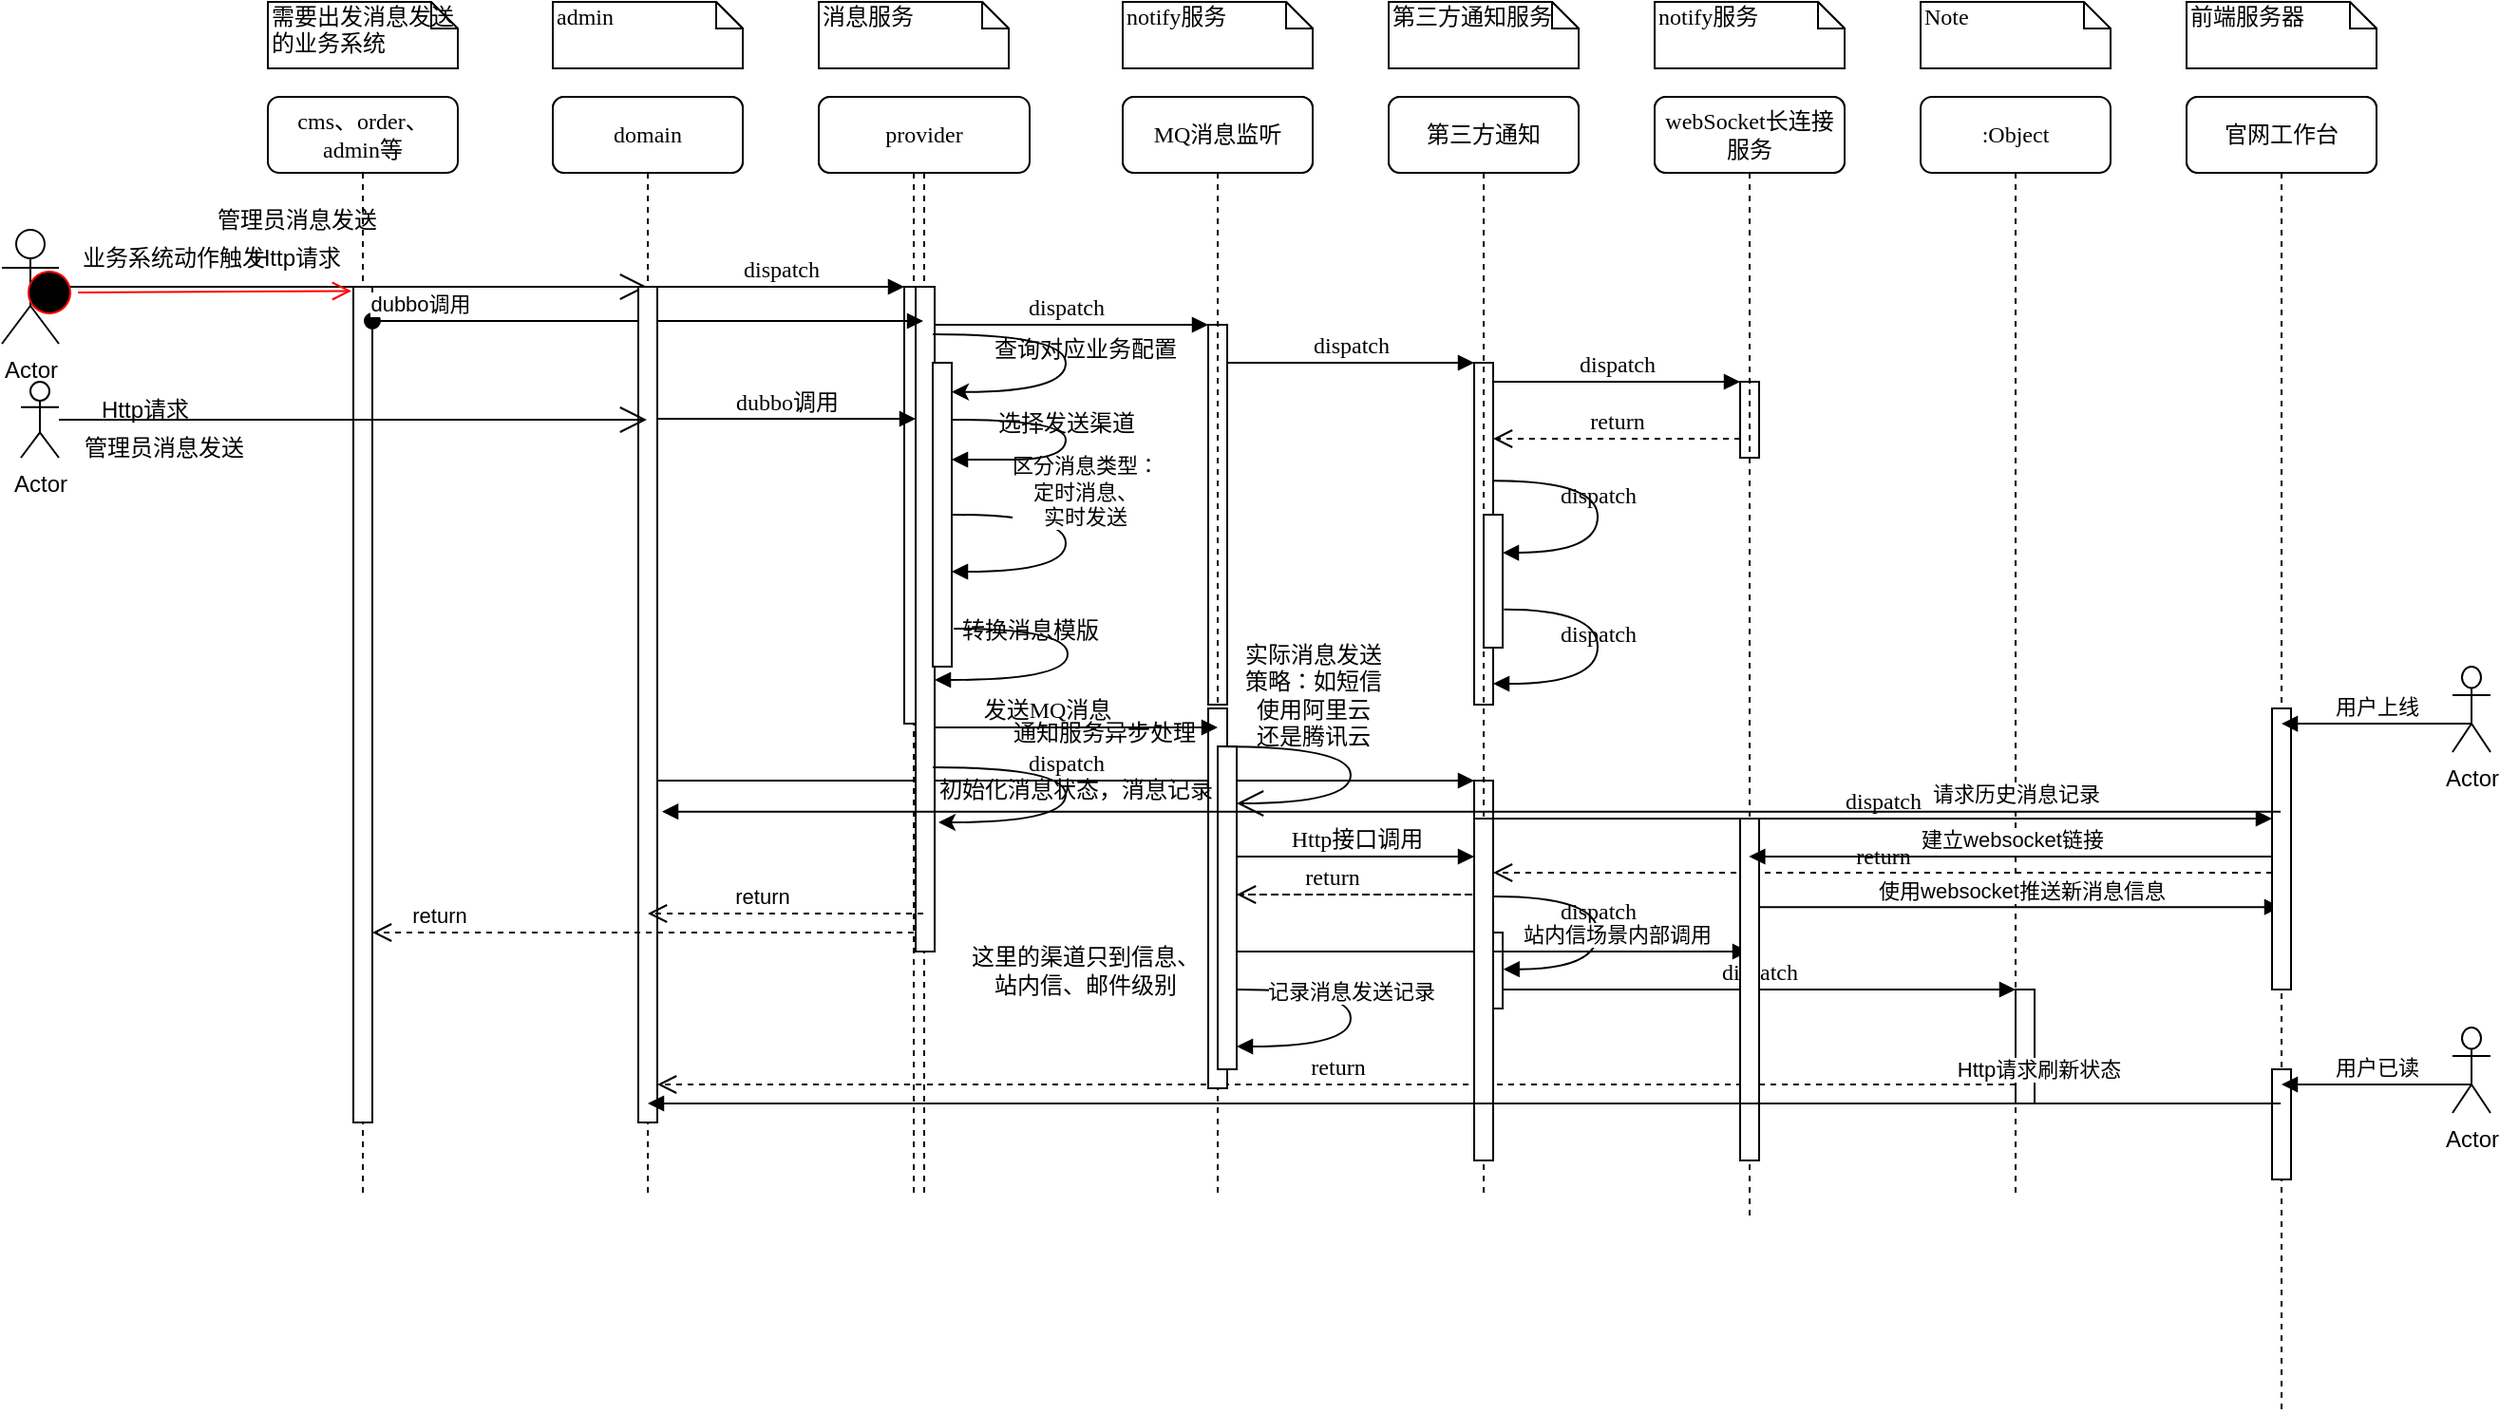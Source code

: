 <mxfile version="22.0.8" type="github">
  <diagram name="Page-1" id="13e1069c-82ec-6db2-03f1-153e76fe0fe0">
    <mxGraphModel dx="2534" dy="822" grid="1" gridSize="10" guides="1" tooltips="1" connect="1" arrows="1" fold="1" page="1" pageScale="1" pageWidth="1100" pageHeight="850" background="none" math="0" shadow="0">
      <root>
        <mxCell id="0" />
        <mxCell id="1" parent="0" />
        <mxCell id="7baba1c4bc27f4b0-2" value=":Object" style="shape=umlLifeline;perimeter=lifelinePerimeter;whiteSpace=wrap;html=1;container=1;collapsible=0;recursiveResize=0;outlineConnect=0;rounded=1;shadow=0;comic=0;labelBackgroundColor=none;strokeWidth=1;fontFamily=Verdana;fontSize=12;align=center;" parent="1" vertex="1">
          <mxGeometry x="240" y="80" width="100" height="580" as="geometry" />
        </mxCell>
        <mxCell id="7baba1c4bc27f4b0-10" value="" style="html=1;points=[];perimeter=orthogonalPerimeter;rounded=0;shadow=0;comic=0;labelBackgroundColor=none;strokeWidth=1;fontFamily=Verdana;fontSize=12;align=center;" parent="7baba1c4bc27f4b0-2" vertex="1">
          <mxGeometry x="45" y="100" width="10" height="230" as="geometry" />
        </mxCell>
        <mxCell id="7baba1c4bc27f4b0-3" value=":Object" style="shape=umlLifeline;perimeter=lifelinePerimeter;whiteSpace=wrap;html=1;container=1;collapsible=0;recursiveResize=0;outlineConnect=0;rounded=1;shadow=0;comic=0;labelBackgroundColor=none;strokeWidth=1;fontFamily=Verdana;fontSize=12;align=center;" parent="1" vertex="1">
          <mxGeometry x="400" y="80" width="100" height="580" as="geometry" />
        </mxCell>
        <mxCell id="7baba1c4bc27f4b0-13" value="" style="html=1;points=[];perimeter=orthogonalPerimeter;rounded=0;shadow=0;comic=0;labelBackgroundColor=none;strokeWidth=1;fontFamily=Verdana;fontSize=12;align=center;" parent="7baba1c4bc27f4b0-3" vertex="1">
          <mxGeometry x="45" y="120" width="10" height="200" as="geometry" />
        </mxCell>
        <mxCell id="7baba1c4bc27f4b0-4" value=":Object" style="shape=umlLifeline;perimeter=lifelinePerimeter;whiteSpace=wrap;html=1;container=1;collapsible=0;recursiveResize=0;outlineConnect=0;rounded=1;shadow=0;comic=0;labelBackgroundColor=none;strokeWidth=1;fontFamily=Verdana;fontSize=12;align=center;" parent="1" vertex="1">
          <mxGeometry x="540" y="80" width="100" height="580" as="geometry" />
        </mxCell>
        <mxCell id="7baba1c4bc27f4b0-5" value=":Object" style="shape=umlLifeline;perimeter=lifelinePerimeter;whiteSpace=wrap;html=1;container=1;collapsible=0;recursiveResize=0;outlineConnect=0;rounded=1;shadow=0;comic=0;labelBackgroundColor=none;strokeWidth=1;fontFamily=Verdana;fontSize=12;align=center;" parent="1" vertex="1">
          <mxGeometry x="680" y="80" width="100" height="580" as="geometry" />
        </mxCell>
        <mxCell id="7baba1c4bc27f4b0-6" value=":Object" style="shape=umlLifeline;perimeter=lifelinePerimeter;whiteSpace=wrap;html=1;container=1;collapsible=0;recursiveResize=0;outlineConnect=0;rounded=1;shadow=0;comic=0;labelBackgroundColor=none;strokeWidth=1;fontFamily=Verdana;fontSize=12;align=center;" parent="1" vertex="1">
          <mxGeometry x="820" y="80" width="100" height="580" as="geometry" />
        </mxCell>
        <mxCell id="7baba1c4bc27f4b0-7" value=":Object" style="shape=umlLifeline;perimeter=lifelinePerimeter;whiteSpace=wrap;html=1;container=1;collapsible=0;recursiveResize=0;outlineConnect=0;rounded=1;shadow=0;comic=0;labelBackgroundColor=none;strokeWidth=1;fontFamily=Verdana;fontSize=12;align=center;" parent="1" vertex="1">
          <mxGeometry x="960" y="80" width="100" height="580" as="geometry" />
        </mxCell>
        <mxCell id="7baba1c4bc27f4b0-8" value="domain" style="shape=umlLifeline;perimeter=lifelinePerimeter;whiteSpace=wrap;html=1;container=1;collapsible=0;recursiveResize=0;outlineConnect=0;rounded=1;shadow=0;comic=0;labelBackgroundColor=none;strokeWidth=1;fontFamily=Verdana;fontSize=12;align=center;" parent="1" vertex="1">
          <mxGeometry x="100" y="80" width="100" height="580" as="geometry" />
        </mxCell>
        <mxCell id="7baba1c4bc27f4b0-9" value="" style="html=1;points=[];perimeter=orthogonalPerimeter;rounded=0;shadow=0;comic=0;labelBackgroundColor=none;strokeWidth=1;fontFamily=Verdana;fontSize=12;align=center;" parent="7baba1c4bc27f4b0-8" vertex="1">
          <mxGeometry x="45" y="100" width="10" height="440" as="geometry" />
        </mxCell>
        <mxCell id="7baba1c4bc27f4b0-16" value="" style="html=1;points=[];perimeter=orthogonalPerimeter;rounded=0;shadow=0;comic=0;labelBackgroundColor=none;strokeWidth=1;fontFamily=Verdana;fontSize=12;align=center;" parent="1" vertex="1">
          <mxGeometry x="585" y="220" width="10" height="180" as="geometry" />
        </mxCell>
        <mxCell id="7baba1c4bc27f4b0-17" value="dispatch" style="html=1;verticalAlign=bottom;endArrow=block;labelBackgroundColor=none;fontFamily=Verdana;fontSize=12;edgeStyle=elbowEdgeStyle;elbow=vertical;" parent="1" source="7baba1c4bc27f4b0-13" target="7baba1c4bc27f4b0-16" edge="1">
          <mxGeometry relative="1" as="geometry">
            <mxPoint x="510" y="220" as="sourcePoint" />
            <Array as="points">
              <mxPoint x="460" y="220" />
            </Array>
          </mxGeometry>
        </mxCell>
        <mxCell id="7baba1c4bc27f4b0-19" value="" style="html=1;points=[];perimeter=orthogonalPerimeter;rounded=0;shadow=0;comic=0;labelBackgroundColor=none;strokeWidth=1;fontFamily=Verdana;fontSize=12;align=center;" parent="1" vertex="1">
          <mxGeometry x="725" y="230" width="10" height="40" as="geometry" />
        </mxCell>
        <mxCell id="7baba1c4bc27f4b0-20" value="dispatch" style="html=1;verticalAlign=bottom;endArrow=block;entryX=0;entryY=0;labelBackgroundColor=none;fontFamily=Verdana;fontSize=12;edgeStyle=elbowEdgeStyle;elbow=vertical;" parent="1" source="7baba1c4bc27f4b0-16" target="7baba1c4bc27f4b0-19" edge="1">
          <mxGeometry relative="1" as="geometry">
            <mxPoint x="650" y="230" as="sourcePoint" />
          </mxGeometry>
        </mxCell>
        <mxCell id="7baba1c4bc27f4b0-21" value="return" style="html=1;verticalAlign=bottom;endArrow=open;dashed=1;endSize=8;labelBackgroundColor=none;fontFamily=Verdana;fontSize=12;edgeStyle=elbowEdgeStyle;elbow=vertical;" parent="1" source="7baba1c4bc27f4b0-19" target="7baba1c4bc27f4b0-16" edge="1">
          <mxGeometry relative="1" as="geometry">
            <mxPoint x="650" y="306" as="targetPoint" />
            <Array as="points">
              <mxPoint x="670" y="260" />
              <mxPoint x="700" y="260" />
            </Array>
          </mxGeometry>
        </mxCell>
        <mxCell id="7baba1c4bc27f4b0-22" value="" style="html=1;points=[];perimeter=orthogonalPerimeter;rounded=0;shadow=0;comic=0;labelBackgroundColor=none;strokeWidth=1;fontFamily=Verdana;fontSize=12;align=center;" parent="1" vertex="1">
          <mxGeometry x="585" y="440" width="10" height="140" as="geometry" />
        </mxCell>
        <mxCell id="7baba1c4bc27f4b0-23" value="dispatch" style="html=1;verticalAlign=bottom;endArrow=block;entryX=0;entryY=0;labelBackgroundColor=none;fontFamily=Verdana;fontSize=12;" parent="1" source="7baba1c4bc27f4b0-9" target="7baba1c4bc27f4b0-22" edge="1">
          <mxGeometry relative="1" as="geometry">
            <mxPoint x="510" y="420" as="sourcePoint" />
          </mxGeometry>
        </mxCell>
        <mxCell id="7baba1c4bc27f4b0-25" value="" style="html=1;points=[];perimeter=orthogonalPerimeter;rounded=0;shadow=0;comic=0;labelBackgroundColor=none;strokeColor=#000000;strokeWidth=1;fillColor=#FFFFFF;fontFamily=Verdana;fontSize=12;fontColor=#000000;align=center;" parent="1" vertex="1">
          <mxGeometry x="1005" y="460" width="10" height="30" as="geometry" />
        </mxCell>
        <mxCell id="7baba1c4bc27f4b0-26" value="dispatch" style="html=1;verticalAlign=bottom;endArrow=block;entryX=0;entryY=0;labelBackgroundColor=none;fontFamily=Verdana;fontSize=12;" parent="1" source="7baba1c4bc27f4b0-22" target="7baba1c4bc27f4b0-25" edge="1">
          <mxGeometry relative="1" as="geometry">
            <mxPoint x="930" y="340" as="sourcePoint" />
          </mxGeometry>
        </mxCell>
        <mxCell id="7baba1c4bc27f4b0-27" value="return" style="html=1;verticalAlign=bottom;endArrow=open;dashed=1;endSize=8;exitX=0;exitY=0.95;labelBackgroundColor=none;fontFamily=Verdana;fontSize=12;" parent="1" source="7baba1c4bc27f4b0-25" target="7baba1c4bc27f4b0-22" edge="1">
          <mxGeometry relative="1" as="geometry">
            <mxPoint x="930" y="416" as="targetPoint" />
          </mxGeometry>
        </mxCell>
        <mxCell id="7baba1c4bc27f4b0-28" value="" style="html=1;points=[];perimeter=orthogonalPerimeter;rounded=0;shadow=0;comic=0;labelBackgroundColor=none;strokeWidth=1;fontFamily=Verdana;fontSize=12;align=center;" parent="1" vertex="1">
          <mxGeometry x="870" y="550" width="10" height="60" as="geometry" />
        </mxCell>
        <mxCell id="7baba1c4bc27f4b0-29" value="dispatch" style="html=1;verticalAlign=bottom;endArrow=block;entryX=0;entryY=0;labelBackgroundColor=none;fontFamily=Verdana;fontSize=12;edgeStyle=elbowEdgeStyle;elbow=vertical;" parent="1" source="7baba1c4bc27f4b0-37" target="7baba1c4bc27f4b0-28" edge="1">
          <mxGeometry relative="1" as="geometry">
            <mxPoint x="800" y="550" as="sourcePoint" />
          </mxGeometry>
        </mxCell>
        <mxCell id="7baba1c4bc27f4b0-30" value="return" style="html=1;verticalAlign=bottom;endArrow=open;dashed=1;endSize=8;labelBackgroundColor=none;fontFamily=Verdana;fontSize=12;edgeStyle=elbowEdgeStyle;elbow=vertical;" parent="1" source="7baba1c4bc27f4b0-28" target="7baba1c4bc27f4b0-9" edge="1">
          <mxGeometry relative="1" as="geometry">
            <mxPoint x="800" y="626" as="targetPoint" />
            <Array as="points">
              <mxPoint x="570" y="600" />
            </Array>
          </mxGeometry>
        </mxCell>
        <mxCell id="7baba1c4bc27f4b0-11" value="dispatch" style="html=1;verticalAlign=bottom;endArrow=block;entryX=0;entryY=0;labelBackgroundColor=none;fontFamily=Verdana;fontSize=12;edgeStyle=elbowEdgeStyle;elbow=vertical;" parent="1" source="7baba1c4bc27f4b0-9" target="7baba1c4bc27f4b0-10" edge="1">
          <mxGeometry relative="1" as="geometry">
            <mxPoint x="220" y="190" as="sourcePoint" />
          </mxGeometry>
        </mxCell>
        <mxCell id="7baba1c4bc27f4b0-14" value="dispatch" style="html=1;verticalAlign=bottom;endArrow=block;entryX=0;entryY=0;labelBackgroundColor=none;fontFamily=Verdana;fontSize=12;edgeStyle=elbowEdgeStyle;elbow=vertical;" parent="1" source="7baba1c4bc27f4b0-10" target="7baba1c4bc27f4b0-13" edge="1">
          <mxGeometry relative="1" as="geometry">
            <mxPoint x="370" y="200" as="sourcePoint" />
          </mxGeometry>
        </mxCell>
        <mxCell id="7baba1c4bc27f4b0-34" value="" style="html=1;points=[];perimeter=orthogonalPerimeter;rounded=0;shadow=0;comic=0;labelBackgroundColor=none;strokeWidth=1;fontFamily=Verdana;fontSize=12;align=center;" parent="1" vertex="1">
          <mxGeometry x="590" y="300" width="10" height="70" as="geometry" />
        </mxCell>
        <mxCell id="7baba1c4bc27f4b0-35" value="dispatch" style="html=1;verticalAlign=bottom;endArrow=block;labelBackgroundColor=none;fontFamily=Verdana;fontSize=12;elbow=vertical;edgeStyle=orthogonalEdgeStyle;curved=1;entryX=1;entryY=0.286;entryPerimeter=0;exitX=1.038;exitY=0.345;exitPerimeter=0;" parent="1" source="7baba1c4bc27f4b0-16" target="7baba1c4bc27f4b0-34" edge="1">
          <mxGeometry relative="1" as="geometry">
            <mxPoint x="465" y="230" as="sourcePoint" />
            <mxPoint x="595" y="230" as="targetPoint" />
            <Array as="points">
              <mxPoint x="650" y="282" />
              <mxPoint x="650" y="320" />
            </Array>
          </mxGeometry>
        </mxCell>
        <mxCell id="7baba1c4bc27f4b0-36" value="dispatch" style="html=1;verticalAlign=bottom;endArrow=block;labelBackgroundColor=none;fontFamily=Verdana;fontSize=12;elbow=vertical;edgeStyle=orthogonalEdgeStyle;curved=1;exitX=1.066;exitY=0.713;exitPerimeter=0;" parent="1" source="7baba1c4bc27f4b0-34" edge="1">
          <mxGeometry relative="1" as="geometry">
            <mxPoint x="610.333" y="350" as="sourcePoint" />
            <mxPoint x="595" y="389" as="targetPoint" />
            <Array as="points">
              <mxPoint x="650" y="350" />
              <mxPoint x="650" y="389" />
            </Array>
          </mxGeometry>
        </mxCell>
        <mxCell id="7baba1c4bc27f4b0-37" value="" style="html=1;points=[];perimeter=orthogonalPerimeter;rounded=0;shadow=0;comic=0;labelBackgroundColor=none;strokeWidth=1;fontFamily=Verdana;fontSize=12;align=center;" parent="1" vertex="1">
          <mxGeometry x="590" y="520" width="10" height="40" as="geometry" />
        </mxCell>
        <mxCell id="7baba1c4bc27f4b0-39" value="dispatch" style="html=1;verticalAlign=bottom;endArrow=block;labelBackgroundColor=none;fontFamily=Verdana;fontSize=12;elbow=vertical;edgeStyle=orthogonalEdgeStyle;curved=1;entryX=1;entryY=0.286;entryPerimeter=0;exitX=1.038;exitY=0.345;exitPerimeter=0;" parent="1" edge="1">
          <mxGeometry relative="1" as="geometry">
            <mxPoint x="595.333" y="501" as="sourcePoint" />
            <mxPoint x="600.333" y="539.333" as="targetPoint" />
            <Array as="points">
              <mxPoint x="650" y="501" />
              <mxPoint x="650" y="539" />
            </Array>
          </mxGeometry>
        </mxCell>
        <mxCell id="7baba1c4bc27f4b0-40" value="admin" style="shape=note;whiteSpace=wrap;html=1;size=14;verticalAlign=top;align=left;spacingTop=-6;rounded=0;shadow=0;comic=0;labelBackgroundColor=none;strokeWidth=1;fontFamily=Verdana;fontSize=12" parent="1" vertex="1">
          <mxGeometry x="100" y="30" width="100" height="35" as="geometry" />
        </mxCell>
        <mxCell id="7baba1c4bc27f4b0-41" value="Note" style="shape=note;whiteSpace=wrap;html=1;size=14;verticalAlign=top;align=left;spacingTop=-6;rounded=0;shadow=0;comic=0;labelBackgroundColor=none;strokeWidth=1;fontFamily=Verdana;fontSize=12" parent="1" vertex="1">
          <mxGeometry x="240" y="30" width="100" height="35" as="geometry" />
        </mxCell>
        <mxCell id="7baba1c4bc27f4b0-42" value="Note" style="shape=note;whiteSpace=wrap;html=1;size=14;verticalAlign=top;align=left;spacingTop=-6;rounded=0;shadow=0;comic=0;labelBackgroundColor=none;strokeWidth=1;fontFamily=Verdana;fontSize=12" parent="1" vertex="1">
          <mxGeometry x="400" y="30" width="100" height="35" as="geometry" />
        </mxCell>
        <mxCell id="7baba1c4bc27f4b0-43" value="Note" style="shape=note;whiteSpace=wrap;html=1;size=14;verticalAlign=top;align=left;spacingTop=-6;rounded=0;shadow=0;comic=0;labelBackgroundColor=none;strokeWidth=1;fontFamily=Verdana;fontSize=12" parent="1" vertex="1">
          <mxGeometry x="540" y="30" width="100" height="35" as="geometry" />
        </mxCell>
        <mxCell id="7baba1c4bc27f4b0-44" value="Note" style="shape=note;whiteSpace=wrap;html=1;size=14;verticalAlign=top;align=left;spacingTop=-6;rounded=0;shadow=0;comic=0;labelBackgroundColor=none;strokeWidth=1;fontFamily=Verdana;fontSize=12" parent="1" vertex="1">
          <mxGeometry x="680" y="30" width="100" height="35" as="geometry" />
        </mxCell>
        <mxCell id="7baba1c4bc27f4b0-45" value="Note" style="shape=note;whiteSpace=wrap;html=1;size=14;verticalAlign=top;align=left;spacingTop=-6;rounded=0;shadow=0;comic=0;labelBackgroundColor=none;strokeWidth=1;fontFamily=Verdana;fontSize=12" parent="1" vertex="1">
          <mxGeometry x="820" y="30" width="100" height="35" as="geometry" />
        </mxCell>
        <mxCell id="7baba1c4bc27f4b0-46" value="Note" style="shape=note;whiteSpace=wrap;html=1;size=14;verticalAlign=top;align=left;spacingTop=-6;rounded=0;shadow=0;comic=0;labelBackgroundColor=none;strokeWidth=1;fontFamily=Verdana;fontSize=12" parent="1" vertex="1">
          <mxGeometry x="960" y="30" width="100" height="35" as="geometry" />
        </mxCell>
        <mxCell id="wkQg6egY3d-qje_6DEGg-1" value="Actor" style="shape=umlActor;verticalLabelPosition=bottom;verticalAlign=top;html=1;outlineConnect=0;" parent="1" vertex="1">
          <mxGeometry x="-190" y="150" width="30" height="60" as="geometry" />
        </mxCell>
        <mxCell id="wkQg6egY3d-qje_6DEGg-2" value="" style="endArrow=open;endFill=1;endSize=12;html=1;rounded=0;" parent="1" source="wkQg6egY3d-qje_6DEGg-1" target="7baba1c4bc27f4b0-8" edge="1">
          <mxGeometry width="160" relative="1" as="geometry">
            <mxPoint x="470" y="410" as="sourcePoint" />
            <mxPoint x="630" y="410" as="targetPoint" />
          </mxGeometry>
        </mxCell>
        <mxCell id="wkQg6egY3d-qje_6DEGg-3" value="Http请求" style="text;html=1;align=center;verticalAlign=middle;resizable=0;points=[];autosize=1;strokeColor=none;fillColor=none;" parent="1" vertex="1">
          <mxGeometry x="-70" y="150" width="70" height="30" as="geometry" />
        </mxCell>
        <mxCell id="wkQg6egY3d-qje_6DEGg-4" value="管理员消息发送" style="text;html=1;align=center;verticalAlign=middle;resizable=0;points=[];autosize=1;strokeColor=none;fillColor=none;" parent="1" vertex="1">
          <mxGeometry x="-90" y="130" width="110" height="30" as="geometry" />
        </mxCell>
        <mxCell id="w4SQt5u3r4UfeE9VgCGU-1" value="区分消息类型：&lt;br&gt;定时消息、&lt;br&gt;实时发送" style="html=1;verticalAlign=bottom;endArrow=block;rounded=0;edgeStyle=orthogonalEdgeStyle;curved=1;" edge="1" parent="1">
          <mxGeometry x="-0.067" y="10" width="80" relative="1" as="geometry">
            <mxPoint x="310" y="300" as="sourcePoint" />
            <mxPoint x="310" y="330" as="targetPoint" />
            <Array as="points">
              <mxPoint x="370" y="300" />
              <mxPoint x="370" y="330" />
              <mxPoint x="310" y="330" />
            </Array>
            <mxPoint as="offset" />
          </mxGeometry>
        </mxCell>
        <mxCell id="w4SQt5u3r4UfeE9VgCGU-2" value="provider" style="shape=umlLifeline;perimeter=lifelinePerimeter;whiteSpace=wrap;html=1;container=1;collapsible=0;recursiveResize=0;outlineConnect=0;rounded=1;shadow=0;comic=0;labelBackgroundColor=none;strokeWidth=1;fontFamily=Verdana;fontSize=12;align=center;" vertex="1" parent="1">
          <mxGeometry x="240" y="80" width="111" height="580" as="geometry" />
        </mxCell>
        <mxCell id="w4SQt5u3r4UfeE9VgCGU-3" value="" style="html=1;points=[];perimeter=orthogonalPerimeter;rounded=0;shadow=0;comic=0;labelBackgroundColor=none;strokeWidth=1;fontFamily=Verdana;fontSize=12;align=center;" vertex="1" parent="w4SQt5u3r4UfeE9VgCGU-2">
          <mxGeometry x="51" y="100" width="10" height="350" as="geometry" />
        </mxCell>
        <mxCell id="w4SQt5u3r4UfeE9VgCGU-4" value="选择发送渠道" style="html=1;verticalAlign=bottom;endArrow=block;labelBackgroundColor=none;fontFamily=Verdana;fontSize=12;elbow=vertical;edgeStyle=orthogonalEdgeStyle;curved=1;" edge="1" parent="w4SQt5u3r4UfeE9VgCGU-2">
          <mxGeometry relative="1" as="geometry">
            <mxPoint x="70" y="170" as="sourcePoint" />
            <mxPoint x="70" y="191" as="targetPoint" />
            <Array as="points">
              <mxPoint x="130" y="170" />
              <mxPoint x="130" y="191" />
              <mxPoint x="72" y="191" />
            </Array>
          </mxGeometry>
        </mxCell>
        <mxCell id="w4SQt5u3r4UfeE9VgCGU-5" value="" style="endArrow=classic;html=1;rounded=0;edgeStyle=orthogonalEdgeStyle;curved=1;entryX=1;entryY=0.096;entryDx=0;entryDy=0;entryPerimeter=0;" edge="1" parent="w4SQt5u3r4UfeE9VgCGU-2" target="w4SQt5u3r4UfeE9VgCGU-6">
          <mxGeometry width="50" height="50" relative="1" as="geometry">
            <mxPoint x="60" y="125" as="sourcePoint" />
            <mxPoint x="60" y="154" as="targetPoint" />
            <Array as="points">
              <mxPoint x="130" y="125" />
              <mxPoint x="130" y="155" />
            </Array>
          </mxGeometry>
        </mxCell>
        <mxCell id="w4SQt5u3r4UfeE9VgCGU-6" value="" style="html=1;points=[];perimeter=orthogonalPerimeter;rounded=0;shadow=0;comic=0;labelBackgroundColor=none;strokeWidth=1;fontFamily=Verdana;fontSize=12;align=center;" vertex="1" parent="w4SQt5u3r4UfeE9VgCGU-2">
          <mxGeometry x="60" y="140" width="10" height="160" as="geometry" />
        </mxCell>
        <mxCell id="w4SQt5u3r4UfeE9VgCGU-7" value="转换消息模版" style="html=1;verticalAlign=bottom;endArrow=block;labelBackgroundColor=none;fontFamily=Verdana;fontSize=12;elbow=vertical;edgeStyle=orthogonalEdgeStyle;curved=1;" edge="1" parent="w4SQt5u3r4UfeE9VgCGU-2">
          <mxGeometry x="-0.49" y="-10" relative="1" as="geometry">
            <mxPoint x="71" y="280" as="sourcePoint" />
            <mxPoint x="61" y="307" as="targetPoint" />
            <Array as="points">
              <mxPoint x="131" y="280" />
              <mxPoint x="131" y="307" />
            </Array>
            <mxPoint as="offset" />
          </mxGeometry>
        </mxCell>
        <mxCell id="w4SQt5u3r4UfeE9VgCGU-8" value="MQ消息监听" style="shape=umlLifeline;perimeter=lifelinePerimeter;whiteSpace=wrap;html=1;container=1;collapsible=0;recursiveResize=0;outlineConnect=0;rounded=1;shadow=0;comic=0;labelBackgroundColor=none;strokeWidth=1;fontFamily=Verdana;fontSize=12;align=center;" vertex="1" parent="1">
          <mxGeometry x="400" y="80" width="100" height="580" as="geometry" />
        </mxCell>
        <mxCell id="w4SQt5u3r4UfeE9VgCGU-9" value="查询对应业务配置" style="text;html=1;align=center;verticalAlign=middle;resizable=0;points=[];autosize=1;strokeColor=none;fillColor=none;" vertex="1" parent="w4SQt5u3r4UfeE9VgCGU-8">
          <mxGeometry x="-80" y="118" width="120" height="30" as="geometry" />
        </mxCell>
        <mxCell id="w4SQt5u3r4UfeE9VgCGU-10" value="" style="endArrow=classic;html=1;rounded=0;edgeStyle=orthogonalEdgeStyle;curved=1;" edge="1" parent="w4SQt5u3r4UfeE9VgCGU-8">
          <mxGeometry width="50" height="50" relative="1" as="geometry">
            <mxPoint x="-100" y="353" as="sourcePoint" />
            <mxPoint x="-97" y="382" as="targetPoint" />
            <Array as="points">
              <mxPoint x="-30" y="353" />
              <mxPoint x="-30" y="382" />
            </Array>
          </mxGeometry>
        </mxCell>
        <mxCell id="w4SQt5u3r4UfeE9VgCGU-11" value="" style="html=1;points=[];perimeter=orthogonalPerimeter;rounded=0;shadow=0;comic=0;labelBackgroundColor=none;strokeWidth=1;fontFamily=Verdana;fontSize=12;align=center;" vertex="1" parent="w4SQt5u3r4UfeE9VgCGU-8">
          <mxGeometry x="45" y="322" width="10" height="200" as="geometry" />
        </mxCell>
        <mxCell id="w4SQt5u3r4UfeE9VgCGU-12" value="初始化消息状态，消息记录" style="text;html=1;align=center;verticalAlign=middle;resizable=0;points=[];autosize=1;strokeColor=none;fillColor=none;" vertex="1" parent="w4SQt5u3r4UfeE9VgCGU-8">
          <mxGeometry x="-110" y="350" width="170" height="30" as="geometry" />
        </mxCell>
        <mxCell id="w4SQt5u3r4UfeE9VgCGU-13" value="" style="html=1;points=[[0,0,0,0,5],[0,1,0,0,-5],[1,0,0,0,5],[1,1,0,0,-5]];perimeter=orthogonalPerimeter;outlineConnect=0;targetShapes=umlLifeline;portConstraint=eastwest;newEdgeStyle={&quot;curved&quot;:0,&quot;rounded&quot;:0};" vertex="1" parent="w4SQt5u3r4UfeE9VgCGU-8">
          <mxGeometry x="50" y="342" width="10" height="170" as="geometry" />
        </mxCell>
        <mxCell id="w4SQt5u3r4UfeE9VgCGU-14" value="" style="endArrow=open;endFill=1;endSize=12;html=1;rounded=0;edgeStyle=orthogonalEdgeStyle;curved=1;" edge="1" parent="w4SQt5u3r4UfeE9VgCGU-8" target="w4SQt5u3r4UfeE9VgCGU-13">
          <mxGeometry width="160" relative="1" as="geometry">
            <mxPoint x="50" y="342" as="sourcePoint" />
            <mxPoint x="210" y="342" as="targetPoint" />
            <Array as="points">
              <mxPoint x="120" y="342" />
              <mxPoint x="120" y="372" />
            </Array>
          </mxGeometry>
        </mxCell>
        <mxCell id="w4SQt5u3r4UfeE9VgCGU-15" value="发送MQ消息" style="html=1;verticalAlign=bottom;endArrow=block;labelBackgroundColor=none;fontFamily=Verdana;fontSize=12;edgeStyle=elbowEdgeStyle;elbow=horizontal;" edge="1" parent="w4SQt5u3r4UfeE9VgCGU-8">
          <mxGeometry x="-0.208" relative="1" as="geometry">
            <mxPoint x="-99" y="332" as="sourcePoint" />
            <mxPoint x="50" y="332" as="targetPoint" />
            <Array as="points">
              <mxPoint x="-30" y="332" />
            </Array>
            <mxPoint as="offset" />
          </mxGeometry>
        </mxCell>
        <mxCell id="w4SQt5u3r4UfeE9VgCGU-16" value="通知服务异步处理" style="text;html=1;align=center;verticalAlign=middle;resizable=0;points=[];autosize=1;strokeColor=none;fillColor=none;" vertex="1" parent="w4SQt5u3r4UfeE9VgCGU-8">
          <mxGeometry x="-70" y="320" width="120" height="30" as="geometry" />
        </mxCell>
        <mxCell id="w4SQt5u3r4UfeE9VgCGU-17" value="记录消息发送记录" style="html=1;verticalAlign=bottom;endArrow=block;curved=1;rounded=0;edgeStyle=orthogonalEdgeStyle;" edge="1" parent="w4SQt5u3r4UfeE9VgCGU-8">
          <mxGeometry x="-0.067" width="80" relative="1" as="geometry">
            <mxPoint x="60" y="470" as="sourcePoint" />
            <mxPoint x="60" y="500" as="targetPoint" />
            <Array as="points">
              <mxPoint x="120" y="470" />
              <mxPoint x="120" y="500" />
            </Array>
            <mxPoint as="offset" />
          </mxGeometry>
        </mxCell>
        <mxCell id="w4SQt5u3r4UfeE9VgCGU-18" value="站内信场景内部调用" style="html=1;verticalAlign=bottom;endArrow=block;curved=0;rounded=0;" edge="1" parent="w4SQt5u3r4UfeE9VgCGU-8" target="w4SQt5u3r4UfeE9VgCGU-22">
          <mxGeometry x="0.484" width="80" relative="1" as="geometry">
            <mxPoint x="60" y="450" as="sourcePoint" />
            <mxPoint x="140" y="450" as="targetPoint" />
            <mxPoint as="offset" />
          </mxGeometry>
        </mxCell>
        <mxCell id="w4SQt5u3r4UfeE9VgCGU-19" value="第三方通知" style="shape=umlLifeline;perimeter=lifelinePerimeter;whiteSpace=wrap;html=1;container=1;collapsible=0;recursiveResize=0;outlineConnect=0;rounded=1;shadow=0;comic=0;labelBackgroundColor=none;strokeWidth=1;fontFamily=Verdana;fontSize=12;align=center;" vertex="1" parent="1">
          <mxGeometry x="540" y="80" width="100" height="580" as="geometry" />
        </mxCell>
        <mxCell id="w4SQt5u3r4UfeE9VgCGU-20" value="" style="html=1;points=[];perimeter=orthogonalPerimeter;rounded=0;shadow=0;comic=0;labelBackgroundColor=none;strokeWidth=1;fontFamily=Verdana;fontSize=12;align=center;" vertex="1" parent="w4SQt5u3r4UfeE9VgCGU-19">
          <mxGeometry x="45" y="380" width="10" height="180" as="geometry" />
        </mxCell>
        <mxCell id="w4SQt5u3r4UfeE9VgCGU-21" value="实际消息发送&lt;br&gt;策略：如短信&lt;br&gt;使用阿里云&lt;br&gt;还是腾讯云" style="text;html=1;align=center;verticalAlign=middle;resizable=0;points=[];autosize=1;strokeColor=none;fillColor=none;" vertex="1" parent="w4SQt5u3r4UfeE9VgCGU-19">
          <mxGeometry x="-90" y="280" width="100" height="70" as="geometry" />
        </mxCell>
        <mxCell id="w4SQt5u3r4UfeE9VgCGU-22" value="webSocket长连接服务" style="shape=umlLifeline;perimeter=lifelinePerimeter;whiteSpace=wrap;html=1;container=1;collapsible=0;recursiveResize=0;outlineConnect=0;rounded=1;shadow=0;comic=0;labelBackgroundColor=none;strokeWidth=1;fontFamily=Verdana;fontSize=12;align=center;" vertex="1" parent="1">
          <mxGeometry x="680" y="80" width="100" height="590" as="geometry" />
        </mxCell>
        <mxCell id="w4SQt5u3r4UfeE9VgCGU-23" value="" style="html=1;points=[];perimeter=orthogonalPerimeter;rounded=0;shadow=0;comic=0;labelBackgroundColor=none;strokeWidth=1;fontFamily=Verdana;fontSize=12;align=center;" vertex="1" parent="w4SQt5u3r4UfeE9VgCGU-22">
          <mxGeometry x="45" y="380" width="10" height="180" as="geometry" />
        </mxCell>
        <mxCell id="w4SQt5u3r4UfeE9VgCGU-24" value="使用websocket推送新消息信息" style="html=1;verticalAlign=bottom;endArrow=block;curved=0;rounded=0;" edge="1" parent="w4SQt5u3r4UfeE9VgCGU-22" target="w4SQt5u3r4UfeE9VgCGU-28">
          <mxGeometry width="80" relative="1" as="geometry">
            <mxPoint x="55" y="426.58" as="sourcePoint" />
            <mxPoint x="135" y="426.58" as="targetPoint" />
          </mxGeometry>
        </mxCell>
        <mxCell id="w4SQt5u3r4UfeE9VgCGU-25" value="cms、order、admin等" style="shape=umlLifeline;perimeter=lifelinePerimeter;whiteSpace=wrap;html=1;container=1;collapsible=0;recursiveResize=0;outlineConnect=0;rounded=1;shadow=0;comic=0;labelBackgroundColor=none;strokeWidth=1;fontFamily=Verdana;fontSize=12;align=center;" vertex="1" parent="1">
          <mxGeometry x="-50" y="80" width="100" height="580" as="geometry" />
        </mxCell>
        <mxCell id="w4SQt5u3r4UfeE9VgCGU-26" value="" style="html=1;points=[];perimeter=orthogonalPerimeter;rounded=0;shadow=0;comic=0;labelBackgroundColor=none;strokeWidth=1;fontFamily=Verdana;fontSize=12;align=center;" vertex="1" parent="w4SQt5u3r4UfeE9VgCGU-25">
          <mxGeometry x="45" y="100" width="10" height="440" as="geometry" />
        </mxCell>
        <mxCell id="w4SQt5u3r4UfeE9VgCGU-27" value="dubbo调用" style="html=1;verticalAlign=bottom;startArrow=oval;startFill=1;endArrow=block;startSize=8;curved=0;rounded=0;" edge="1" parent="w4SQt5u3r4UfeE9VgCGU-25" target="w4SQt5u3r4UfeE9VgCGU-2">
          <mxGeometry x="-0.828" width="60" relative="1" as="geometry">
            <mxPoint x="55" y="118" as="sourcePoint" />
            <mxPoint x="115" y="118" as="targetPoint" />
            <mxPoint as="offset" />
          </mxGeometry>
        </mxCell>
        <mxCell id="w4SQt5u3r4UfeE9VgCGU-28" value="官网工作台" style="shape=umlLifeline;perimeter=lifelinePerimeter;whiteSpace=wrap;html=1;container=1;collapsible=0;recursiveResize=0;outlineConnect=0;rounded=1;shadow=0;comic=0;labelBackgroundColor=none;strokeWidth=1;fontFamily=Verdana;fontSize=12;align=center;" vertex="1" parent="1">
          <mxGeometry x="960" y="80" width="100" height="692" as="geometry" />
        </mxCell>
        <mxCell id="w4SQt5u3r4UfeE9VgCGU-29" value="" style="html=1;points=[];perimeter=orthogonalPerimeter;rounded=0;shadow=0;comic=0;labelBackgroundColor=none;strokeWidth=1;fontFamily=Verdana;fontSize=12;align=center;" vertex="1" parent="w4SQt5u3r4UfeE9VgCGU-28">
          <mxGeometry x="45" y="322" width="10" height="148" as="geometry" />
        </mxCell>
        <mxCell id="w4SQt5u3r4UfeE9VgCGU-30" value="" style="html=1;points=[];perimeter=orthogonalPerimeter;rounded=0;shadow=0;comic=0;labelBackgroundColor=none;strokeWidth=1;fontFamily=Verdana;fontSize=12;align=center;" vertex="1" parent="w4SQt5u3r4UfeE9VgCGU-28">
          <mxGeometry x="45" y="512" width="10" height="58" as="geometry" />
        </mxCell>
        <mxCell id="w4SQt5u3r4UfeE9VgCGU-31" value="domain" style="shape=umlLifeline;perimeter=lifelinePerimeter;whiteSpace=wrap;html=1;container=1;collapsible=0;recursiveResize=0;outlineConnect=0;rounded=1;shadow=0;comic=0;labelBackgroundColor=none;strokeWidth=1;fontFamily=Verdana;fontSize=12;align=center;" vertex="1" parent="1">
          <mxGeometry x="100" y="80" width="100" height="580" as="geometry" />
        </mxCell>
        <mxCell id="w4SQt5u3r4UfeE9VgCGU-32" value="" style="html=1;points=[];perimeter=orthogonalPerimeter;rounded=0;shadow=0;comic=0;labelBackgroundColor=none;strokeWidth=1;fontFamily=Verdana;fontSize=12;align=center;" vertex="1" parent="w4SQt5u3r4UfeE9VgCGU-31">
          <mxGeometry x="45" y="100" width="10" height="440" as="geometry" />
        </mxCell>
        <mxCell id="w4SQt5u3r4UfeE9VgCGU-33" value="return" style="html=1;verticalAlign=bottom;endArrow=open;dashed=1;endSize=8;curved=0;rounded=0;" edge="1" parent="w4SQt5u3r4UfeE9VgCGU-31">
          <mxGeometry x="0.172" relative="1" as="geometry">
            <mxPoint x="195" y="430" as="sourcePoint" />
            <mxPoint x="50" y="430" as="targetPoint" />
            <mxPoint as="offset" />
          </mxGeometry>
        </mxCell>
        <mxCell id="w4SQt5u3r4UfeE9VgCGU-34" value="return" style="html=1;verticalAlign=bottom;endArrow=open;dashed=1;endSize=8;curved=0;rounded=0;" edge="1" parent="w4SQt5u3r4UfeE9VgCGU-31">
          <mxGeometry x="0.754" relative="1" as="geometry">
            <mxPoint x="190" y="440" as="sourcePoint" />
            <mxPoint x="-95" y="440" as="targetPoint" />
            <mxPoint as="offset" />
          </mxGeometry>
        </mxCell>
        <mxCell id="w4SQt5u3r4UfeE9VgCGU-35" value="dubbo调用" style="html=1;verticalAlign=bottom;endArrow=block;entryX=0;entryY=0;labelBackgroundColor=none;fontFamily=Verdana;fontSize=12;edgeStyle=elbowEdgeStyle;elbow=vertical;" edge="1" parent="1">
          <mxGeometry relative="1" as="geometry">
            <mxPoint x="155" y="249.5" as="sourcePoint" />
            <mxPoint x="291" y="249.5" as="targetPoint" />
          </mxGeometry>
        </mxCell>
        <mxCell id="w4SQt5u3r4UfeE9VgCGU-36" value="admin" style="shape=note;whiteSpace=wrap;html=1;size=14;verticalAlign=top;align=left;spacingTop=-6;rounded=0;shadow=0;comic=0;labelBackgroundColor=none;strokeWidth=1;fontFamily=Verdana;fontSize=12" vertex="1" parent="1">
          <mxGeometry x="100" y="30" width="100" height="35" as="geometry" />
        </mxCell>
        <mxCell id="w4SQt5u3r4UfeE9VgCGU-37" value="消息服务" style="shape=note;whiteSpace=wrap;html=1;size=14;verticalAlign=top;align=left;spacingTop=-6;rounded=0;shadow=0;comic=0;labelBackgroundColor=none;strokeWidth=1;fontFamily=Verdana;fontSize=12" vertex="1" parent="1">
          <mxGeometry x="240" y="30" width="100" height="35" as="geometry" />
        </mxCell>
        <mxCell id="w4SQt5u3r4UfeE9VgCGU-38" value="notify服务" style="shape=note;whiteSpace=wrap;html=1;size=14;verticalAlign=top;align=left;spacingTop=-6;rounded=0;shadow=0;comic=0;labelBackgroundColor=none;strokeWidth=1;fontFamily=Verdana;fontSize=12" vertex="1" parent="1">
          <mxGeometry x="400" y="30" width="100" height="35" as="geometry" />
        </mxCell>
        <mxCell id="w4SQt5u3r4UfeE9VgCGU-39" value="第三方通知服务" style="shape=note;whiteSpace=wrap;html=1;size=14;verticalAlign=top;align=left;spacingTop=-6;rounded=0;shadow=0;comic=0;labelBackgroundColor=none;strokeWidth=1;fontFamily=Verdana;fontSize=12" vertex="1" parent="1">
          <mxGeometry x="540" y="30" width="100" height="35" as="geometry" />
        </mxCell>
        <mxCell id="w4SQt5u3r4UfeE9VgCGU-40" value="notify服务" style="shape=note;whiteSpace=wrap;html=1;size=14;verticalAlign=top;align=left;spacingTop=-6;rounded=0;shadow=0;comic=0;labelBackgroundColor=none;strokeWidth=1;fontFamily=Verdana;fontSize=12" vertex="1" parent="1">
          <mxGeometry x="680" y="30" width="100" height="35" as="geometry" />
        </mxCell>
        <mxCell id="w4SQt5u3r4UfeE9VgCGU-41" value="需要出发消息发送的业务系统" style="shape=note;whiteSpace=wrap;html=1;size=14;verticalAlign=top;align=left;spacingTop=-6;rounded=0;shadow=0;comic=0;labelBackgroundColor=none;strokeWidth=1;fontFamily=Verdana;fontSize=12" vertex="1" parent="1">
          <mxGeometry x="-50" y="30" width="100" height="35" as="geometry" />
        </mxCell>
        <mxCell id="w4SQt5u3r4UfeE9VgCGU-42" value="前端服务器" style="shape=note;whiteSpace=wrap;html=1;size=14;verticalAlign=top;align=left;spacingTop=-6;rounded=0;shadow=0;comic=0;labelBackgroundColor=none;strokeWidth=1;fontFamily=Verdana;fontSize=12" vertex="1" parent="1">
          <mxGeometry x="960" y="30" width="100" height="35" as="geometry" />
        </mxCell>
        <mxCell id="w4SQt5u3r4UfeE9VgCGU-43" value="Actor" style="shape=umlActor;verticalLabelPosition=bottom;verticalAlign=top;html=1;outlineConnect=0;" vertex="1" parent="1">
          <mxGeometry x="-180" y="230" width="20" height="40" as="geometry" />
        </mxCell>
        <mxCell id="w4SQt5u3r4UfeE9VgCGU-44" value="" style="endArrow=open;endFill=1;endSize=12;html=1;rounded=0;" edge="1" parent="1" source="w4SQt5u3r4UfeE9VgCGU-43">
          <mxGeometry width="160" relative="1" as="geometry">
            <mxPoint x="470" y="480" as="sourcePoint" />
            <mxPoint x="149.5" y="250" as="targetPoint" />
            <Array as="points">
              <mxPoint x="20" y="250" />
            </Array>
          </mxGeometry>
        </mxCell>
        <mxCell id="w4SQt5u3r4UfeE9VgCGU-45" value="Http请求" style="text;html=1;align=center;verticalAlign=middle;resizable=0;points=[];autosize=1;strokeColor=none;fillColor=none;" vertex="1" parent="1">
          <mxGeometry x="-150" y="230" width="70" height="30" as="geometry" />
        </mxCell>
        <mxCell id="w4SQt5u3r4UfeE9VgCGU-46" value="管理员消息发送" style="text;html=1;align=center;verticalAlign=middle;resizable=0;points=[];autosize=1;strokeColor=none;fillColor=none;" vertex="1" parent="1">
          <mxGeometry x="-160" y="250" width="110" height="30" as="geometry" />
        </mxCell>
        <mxCell id="w4SQt5u3r4UfeE9VgCGU-47" value="" style="ellipse;html=1;shape=startState;fillColor=#000000;strokeColor=#ff0000;" vertex="1" parent="1">
          <mxGeometry x="-180" y="168" width="30" height="30" as="geometry" />
        </mxCell>
        <mxCell id="w4SQt5u3r4UfeE9VgCGU-48" value="" style="html=1;verticalAlign=bottom;endArrow=open;endSize=8;strokeColor=#ff0000;rounded=0;exitX=1;exitY=0.5;exitDx=0;exitDy=0;entryX=-0.1;entryY=0.005;entryDx=0;entryDy=0;entryPerimeter=0;" edge="1" parent="1" source="w4SQt5u3r4UfeE9VgCGU-47" target="w4SQt5u3r4UfeE9VgCGU-26">
          <mxGeometry relative="1" as="geometry">
            <mxPoint x="-155" y="250" as="targetPoint" />
          </mxGeometry>
        </mxCell>
        <mxCell id="w4SQt5u3r4UfeE9VgCGU-49" value="业务系统动作触发" style="text;html=1;align=center;verticalAlign=middle;resizable=0;points=[];autosize=1;strokeColor=none;fillColor=none;" vertex="1" parent="1">
          <mxGeometry x="-160" y="150" width="120" height="30" as="geometry" />
        </mxCell>
        <mxCell id="w4SQt5u3r4UfeE9VgCGU-50" value="这里的渠道只到信息、&lt;br&gt;站内信、邮件级别" style="text;html=1;align=center;verticalAlign=middle;resizable=0;points=[];autosize=1;strokeColor=none;fillColor=none;" vertex="1" parent="1">
          <mxGeometry x="310" y="520" width="140" height="40" as="geometry" />
        </mxCell>
        <mxCell id="w4SQt5u3r4UfeE9VgCGU-51" value="Http接口调用" style="html=1;verticalAlign=bottom;endArrow=block;labelBackgroundColor=none;fontFamily=Verdana;fontSize=12;edgeStyle=elbowEdgeStyle;elbow=horizontal;" edge="1" parent="1">
          <mxGeometry relative="1" as="geometry">
            <mxPoint x="460" y="480" as="sourcePoint" />
            <Array as="points">
              <mxPoint x="520" y="480" />
            </Array>
            <mxPoint x="585" y="480" as="targetPoint" />
          </mxGeometry>
        </mxCell>
        <mxCell id="w4SQt5u3r4UfeE9VgCGU-52" value="return" style="html=1;verticalAlign=bottom;endArrow=open;dashed=1;endSize=8;labelBackgroundColor=none;fontFamily=Verdana;fontSize=12;edgeStyle=elbowEdgeStyle;elbow=vertical;" edge="1" parent="1" source="w4SQt5u3r4UfeE9VgCGU-13">
          <mxGeometry x="0.615" relative="1" as="geometry">
            <mxPoint x="460" y="500" as="targetPoint" />
            <Array as="points">
              <mxPoint x="590" y="500" />
              <mxPoint x="700" y="500" />
            </Array>
            <mxPoint as="offset" />
          </mxGeometry>
        </mxCell>
        <mxCell id="w4SQt5u3r4UfeE9VgCGU-53" value="Actor" style="shape=umlActor;verticalLabelPosition=bottom;verticalAlign=top;html=1;" vertex="1" parent="1">
          <mxGeometry x="1100" y="380" width="20" height="45" as="geometry" />
        </mxCell>
        <mxCell id="w4SQt5u3r4UfeE9VgCGU-54" value="用户上线" style="html=1;verticalAlign=bottom;endArrow=block;curved=0;rounded=0;exitX=0.5;exitY=0.667;exitDx=0;exitDy=0;exitPerimeter=0;" edge="1" parent="1" source="w4SQt5u3r4UfeE9VgCGU-53" target="w4SQt5u3r4UfeE9VgCGU-28">
          <mxGeometry width="80" relative="1" as="geometry">
            <mxPoint x="1015" y="410" as="sourcePoint" />
            <mxPoint x="1095" y="410" as="targetPoint" />
          </mxGeometry>
        </mxCell>
        <mxCell id="w4SQt5u3r4UfeE9VgCGU-55" value="建立websocket链接" style="html=1;verticalAlign=bottom;endArrow=block;curved=0;rounded=0;exitX=0;exitY=0.426;exitDx=0;exitDy=0;exitPerimeter=0;" edge="1" parent="1">
          <mxGeometry width="80" relative="1" as="geometry">
            <mxPoint x="1005" y="479.998" as="sourcePoint" />
            <mxPoint x="729.667" y="479.998" as="targetPoint" />
          </mxGeometry>
        </mxCell>
        <mxCell id="w4SQt5u3r4UfeE9VgCGU-56" value="请求历史消息记录" style="html=1;verticalAlign=bottom;endArrow=block;curved=0;rounded=0;entryX=1.25;entryY=0.628;entryDx=0;entryDy=0;entryPerimeter=0;" edge="1" parent="1" source="w4SQt5u3r4UfeE9VgCGU-28" target="w4SQt5u3r4UfeE9VgCGU-32">
          <mxGeometry x="-0.672" width="80" relative="1" as="geometry">
            <mxPoint x="820" y="430" as="sourcePoint" />
            <mxPoint x="900" y="430" as="targetPoint" />
            <mxPoint as="offset" />
          </mxGeometry>
        </mxCell>
        <mxCell id="w4SQt5u3r4UfeE9VgCGU-57" value="Actor" style="shape=umlActor;verticalLabelPosition=bottom;verticalAlign=top;html=1;" vertex="1" parent="1">
          <mxGeometry x="1100" y="570" width="20" height="45" as="geometry" />
        </mxCell>
        <mxCell id="w4SQt5u3r4UfeE9VgCGU-58" value="用户已读" style="html=1;verticalAlign=bottom;endArrow=block;curved=0;rounded=0;exitX=0.5;exitY=0.667;exitDx=0;exitDy=0;exitPerimeter=0;" edge="1" parent="1" source="w4SQt5u3r4UfeE9VgCGU-57">
          <mxGeometry width="80" relative="1" as="geometry">
            <mxPoint x="1015" y="600" as="sourcePoint" />
            <mxPoint x="1010" y="600" as="targetPoint" />
          </mxGeometry>
        </mxCell>
        <mxCell id="w4SQt5u3r4UfeE9VgCGU-59" value="Http请求刷新状态" style="html=1;verticalAlign=bottom;endArrow=block;curved=0;rounded=0;" edge="1" parent="1" source="w4SQt5u3r4UfeE9VgCGU-28">
          <mxGeometry x="-0.702" y="-9" width="80" relative="1" as="geometry">
            <mxPoint x="460" y="640" as="sourcePoint" />
            <mxPoint x="150" y="610" as="targetPoint" />
            <mxPoint as="offset" />
          </mxGeometry>
        </mxCell>
      </root>
    </mxGraphModel>
  </diagram>
</mxfile>
